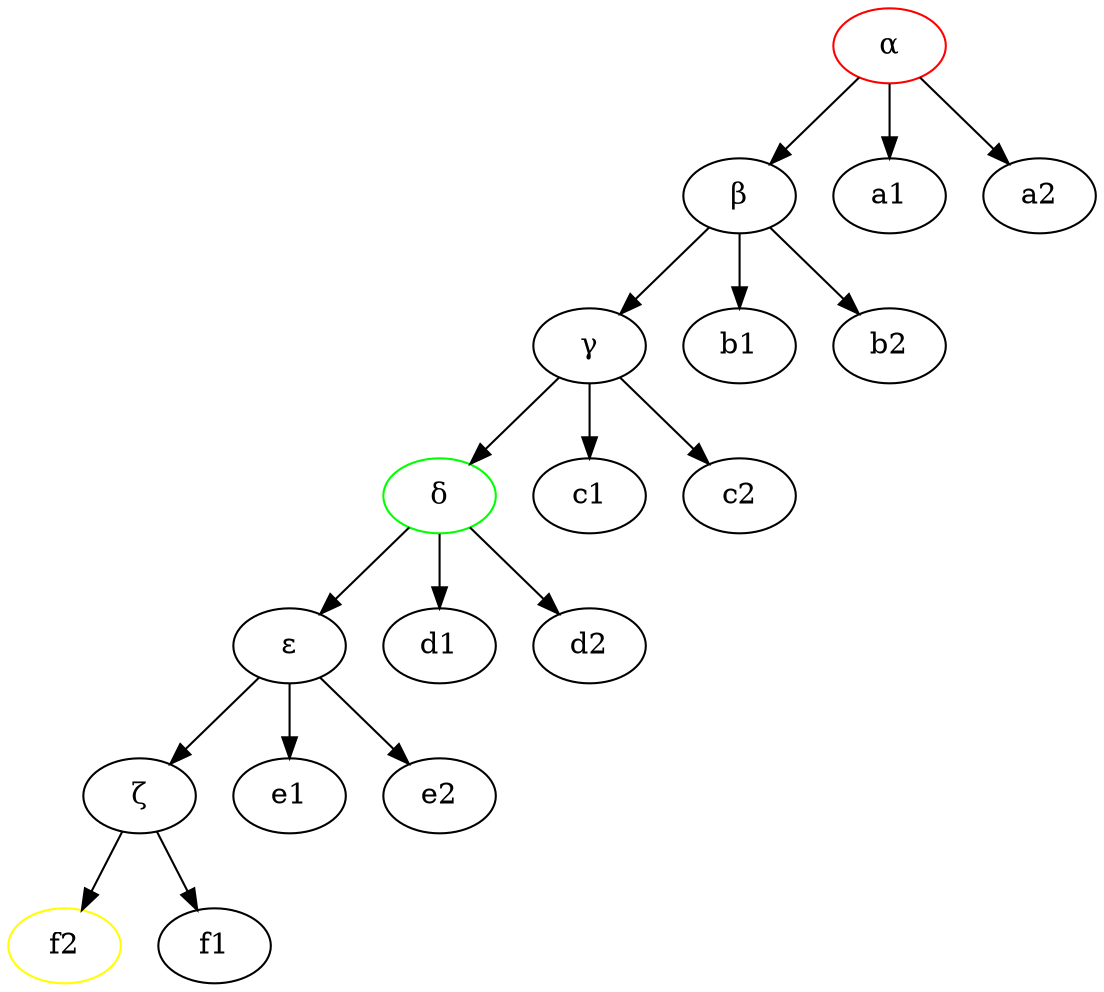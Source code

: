digraph {
    a[label="&alpha;";color="red"]
    b[label="&beta;"]
    c[label="&gamma;"]
    d[label="&delta;";color="green"]
    e[label="&epsilon;"]
    f[label="&zeta;"]
    f2[color="yellow"]

    a -> b;
    b -> c;
    c -> d;
    d -> e;
    e -> f;

    a -> a1;
    a -> a2;
    b -> b1;
    b -> b2;
    c -> c1;
    c -> c2;
    d -> d1;
    d -> d2;
    e -> e1;
    e -> e2;
    f -> f1;
    f -> f2;
}
